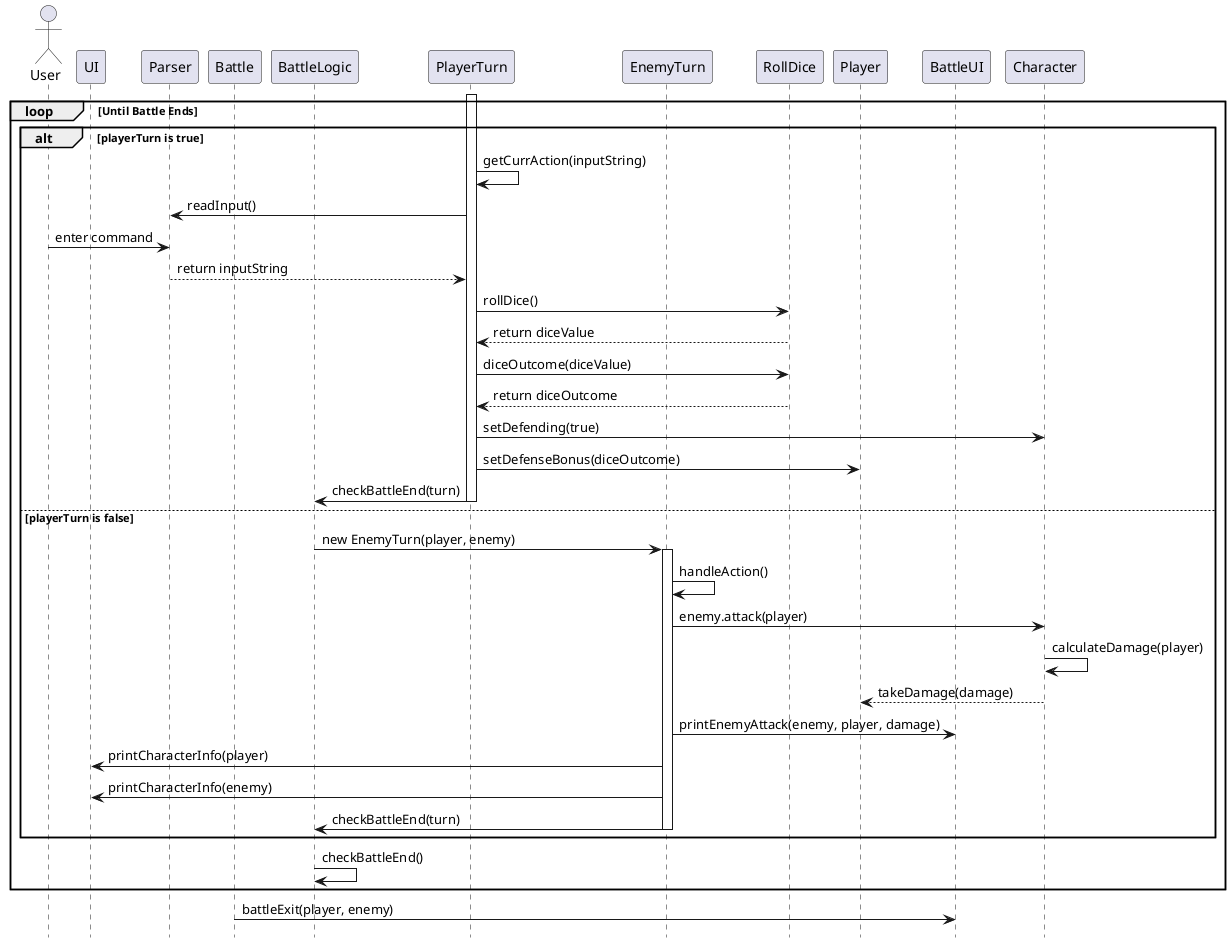 @startuml
hide footbox

actor User
participant "UI" as UI
participant "Parser" as Parser
participant "Battle" as Battle
participant "BattleLogic" as BattleLogic
participant "PlayerTurn" as PlayerTurn
participant "EnemyTurn" as EnemyTurn
participant "RollDice" as RollDice
participant "Player" as Player
participant "BattleUI" as BattleUI
participant "Character" as Character


loop Until Battle Ends


    alt playerTurn is true
        activate PlayerTurn
        PlayerTurn -> PlayerTurn: getCurrAction(inputString)
        PlayerTurn -> Parser: readInput()
        User -> Parser: enter command
        Parser --> PlayerTurn: return inputString

        PlayerTurn -> RollDice: rollDice()
        RollDice --> PlayerTurn: return diceValue
        PlayerTurn -> RollDice: diceOutcome(diceValue)
        RollDice --> PlayerTurn: return diceOutcome

        PlayerTurn -> Character: setDefending(true)
        PlayerTurn -> Player: setDefenseBonus(diceOutcome)
        PlayerTurn -> BattleLogic: checkBattleEnd(turn)
        deactivate PlayerTurn

    else playerTurn is false
        BattleLogic -> EnemyTurn: new EnemyTurn(player, enemy)
        activate EnemyTurn
        EnemyTurn -> EnemyTurn: handleAction()
        EnemyTurn -> Character: enemy.attack(player)
        Character -> Character: calculateDamage(player)
        Character --> Player: takeDamage(damage)
        EnemyTurn -> BattleUI: printEnemyAttack(enemy, player, damage)

        EnemyTurn -> UI: printCharacterInfo(player)
        EnemyTurn -> UI: printCharacterInfo(enemy)
        EnemyTurn -> BattleLogic: checkBattleEnd(turn)
        deactivate EnemyTurn
    end

    BattleLogic -> BattleLogic: checkBattleEnd()
end
deactivate BattleLogic

Battle -> BattleUI: battleExit(player, enemy)

@enduml


